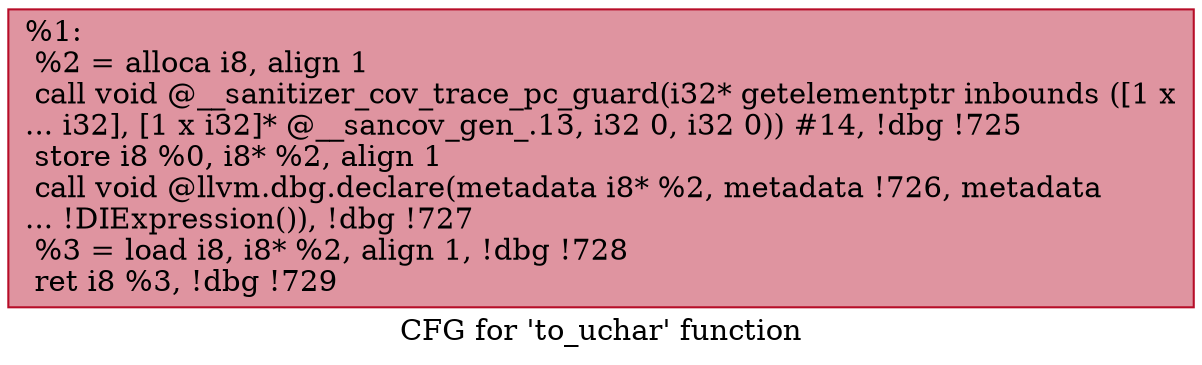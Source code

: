 digraph "CFG for 'to_uchar' function" {
	label="CFG for 'to_uchar' function";

	Node0x555ee4edb0e0 [shape=record,color="#b70d28ff", style=filled, fillcolor="#b70d2870",label="{%1:\l  %2 = alloca i8, align 1\l  call void @__sanitizer_cov_trace_pc_guard(i32* getelementptr inbounds ([1 x\l... i32], [1 x i32]* @__sancov_gen_.13, i32 0, i32 0)) #14, !dbg !725\l  store i8 %0, i8* %2, align 1\l  call void @llvm.dbg.declare(metadata i8* %2, metadata !726, metadata\l... !DIExpression()), !dbg !727\l  %3 = load i8, i8* %2, align 1, !dbg !728\l  ret i8 %3, !dbg !729\l}"];
}
